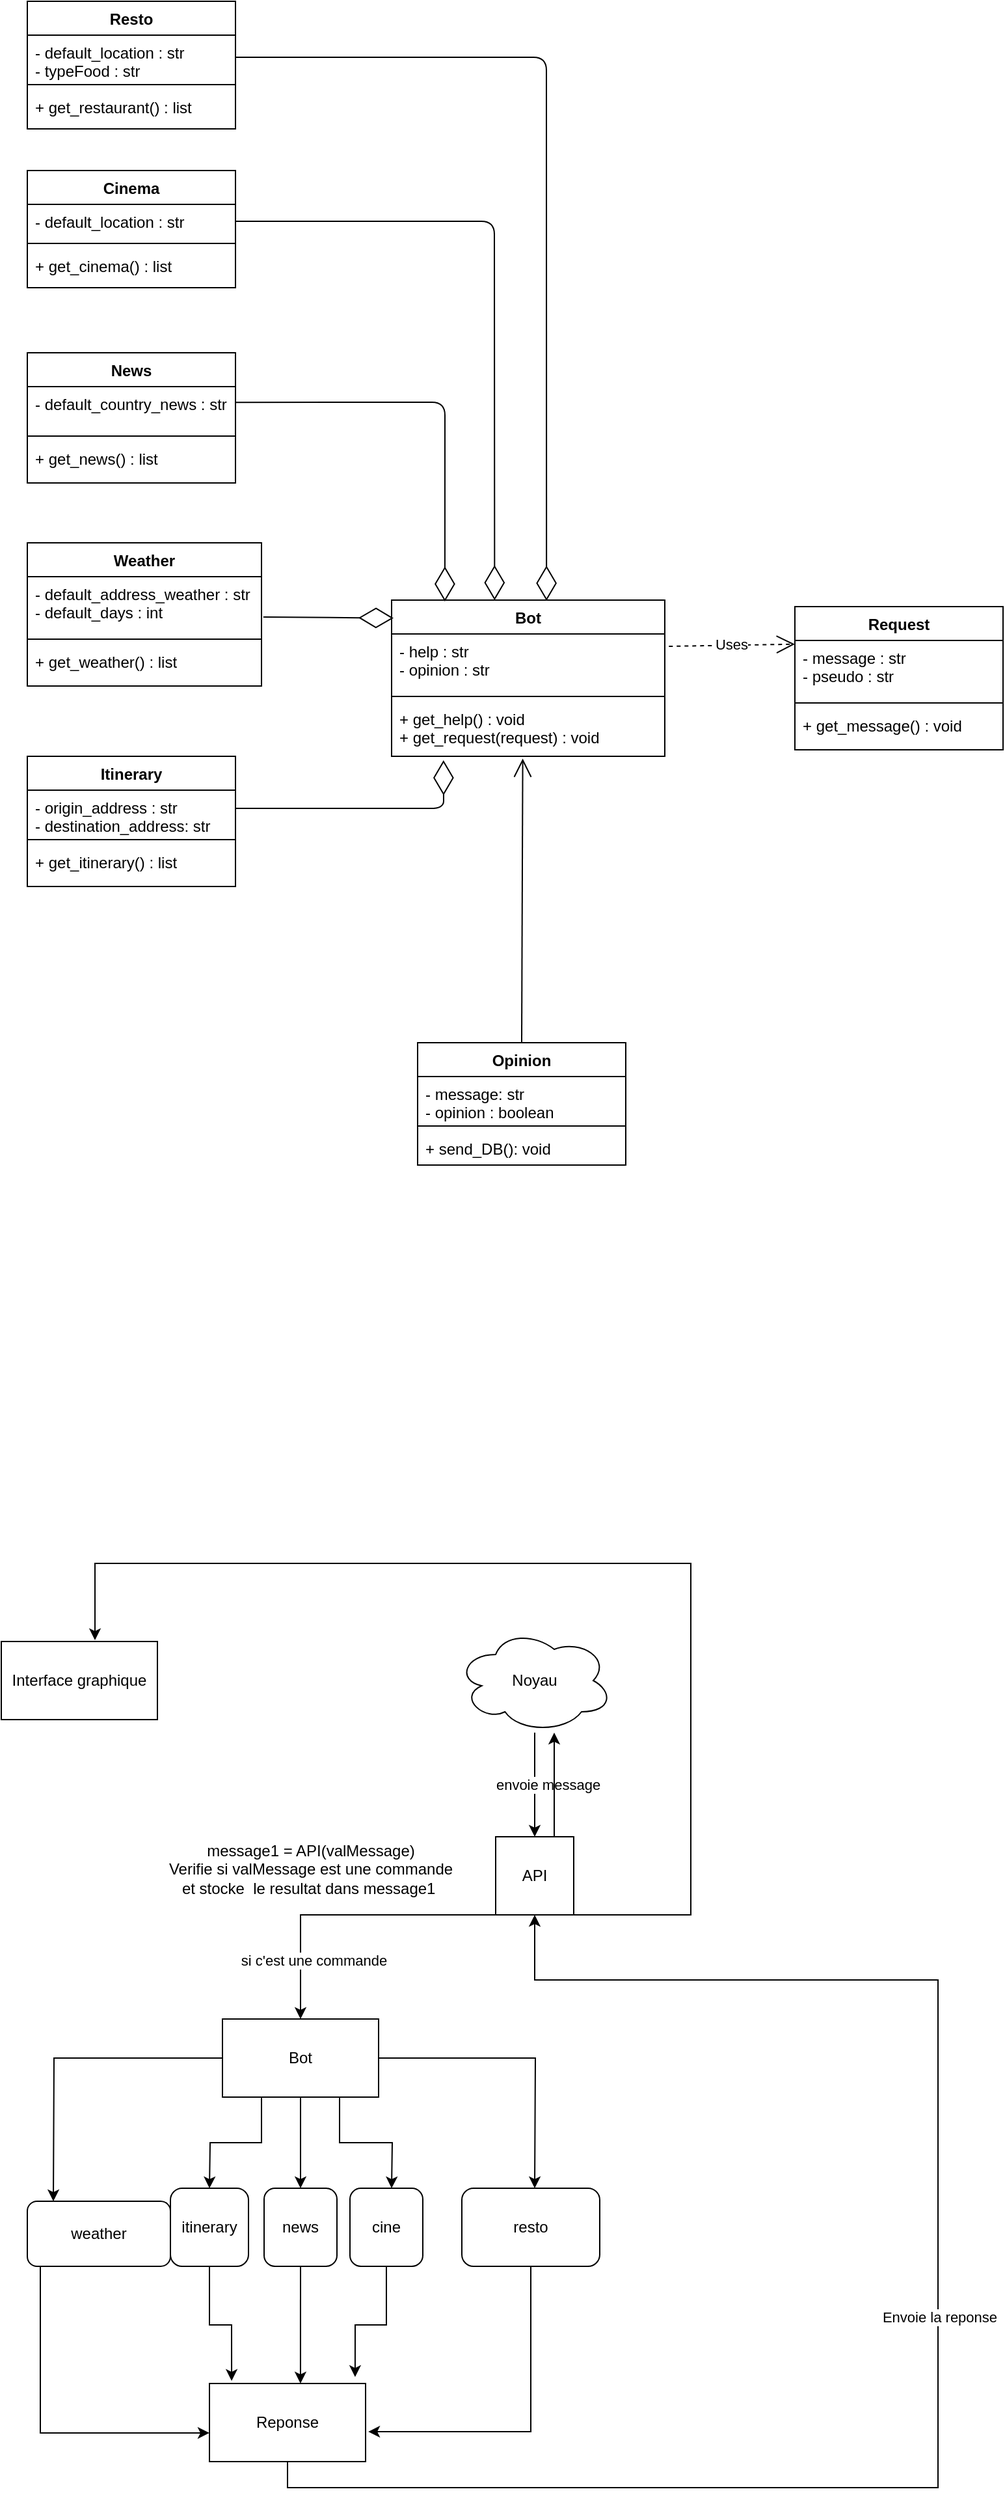 <mxfile>
    <diagram id="3w-gU8xa_7xzFjALwwKF" name="Page-1">
        <mxGraphModel dx="1054" dy="1886" grid="1" gridSize="10" guides="1" tooltips="1" connect="1" arrows="1" fold="1" page="1" pageScale="1" pageWidth="827" pageHeight="1169" background="none" math="0" shadow="0">
            <root>
                <mxCell id="0"/>
                <mxCell id="1" parent="0"/>
                <mxCell id="59" value="Interface graphique" style="rounded=0;whiteSpace=wrap;html=1;" parent="1" vertex="1">
                    <mxGeometry x="40" y="140" width="120" height="60" as="geometry"/>
                </mxCell>
                <mxCell id="63" value="envoie message" style="edgeStyle=orthogonalEdgeStyle;rounded=0;orthogonalLoop=1;jettySize=auto;html=1;" parent="1" source="84" target="64" edge="1">
                    <mxGeometry y="10" relative="1" as="geometry">
                        <mxPoint x="434" y="330" as="targetPoint"/>
                        <mxPoint x="434" y="210" as="sourcePoint"/>
                        <Array as="points"/>
                        <mxPoint as="offset"/>
                    </mxGeometry>
                </mxCell>
                <mxCell id="65" value="si c'est une commande" style="edgeStyle=orthogonalEdgeStyle;rounded=0;orthogonalLoop=1;jettySize=auto;html=1;exitX=0;exitY=1;exitDx=0;exitDy=0;entryX=0.5;entryY=0;entryDx=0;entryDy=0;" parent="1" source="64" target="67" edge="1">
                    <mxGeometry x="0.61" y="10" relative="1" as="geometry">
                        <mxPoint x="310" y="410" as="targetPoint"/>
                        <Array as="points">
                            <mxPoint x="270" y="350"/>
                        </Array>
                        <mxPoint as="offset"/>
                    </mxGeometry>
                </mxCell>
                <mxCell id="66" style="edgeStyle=orthogonalEdgeStyle;rounded=0;orthogonalLoop=1;jettySize=auto;html=1;exitX=1;exitY=1;exitDx=0;exitDy=0;entryX=0.6;entryY=-0.017;entryDx=0;entryDy=0;entryPerimeter=0;" parent="1" source="64" target="59" edge="1">
                    <mxGeometry relative="1" as="geometry">
                        <mxPoint x="570" y="70" as="targetPoint"/>
                        <Array as="points">
                            <mxPoint x="570" y="350"/>
                            <mxPoint x="570" y="80"/>
                            <mxPoint x="112" y="80"/>
                        </Array>
                    </mxGeometry>
                </mxCell>
                <mxCell id="93" style="edgeStyle=orthogonalEdgeStyle;rounded=0;orthogonalLoop=1;jettySize=auto;html=1;exitX=0.75;exitY=0;exitDx=0;exitDy=0;entryX=0.625;entryY=1;entryDx=0;entryDy=0;entryPerimeter=0;" parent="1" source="64" target="84" edge="1">
                    <mxGeometry relative="1" as="geometry"/>
                </mxCell>
                <mxCell id="64" value="API&lt;br&gt;" style="whiteSpace=wrap;html=1;aspect=fixed;" parent="1" vertex="1">
                    <mxGeometry x="420" y="290" width="60" height="60" as="geometry"/>
                </mxCell>
                <mxCell id="71" style="edgeStyle=orthogonalEdgeStyle;rounded=0;orthogonalLoop=1;jettySize=auto;html=1;" parent="1" source="67" edge="1">
                    <mxGeometry relative="1" as="geometry">
                        <mxPoint x="80" y="570" as="targetPoint"/>
                    </mxGeometry>
                </mxCell>
                <mxCell id="72" style="edgeStyle=orthogonalEdgeStyle;rounded=0;orthogonalLoop=1;jettySize=auto;html=1;" parent="1" source="67" edge="1">
                    <mxGeometry relative="1" as="geometry">
                        <mxPoint x="270" y="560" as="targetPoint"/>
                    </mxGeometry>
                </mxCell>
                <mxCell id="73" style="edgeStyle=orthogonalEdgeStyle;rounded=0;orthogonalLoop=1;jettySize=auto;html=1;" parent="1" source="67" edge="1">
                    <mxGeometry relative="1" as="geometry">
                        <mxPoint x="450" y="560" as="targetPoint"/>
                    </mxGeometry>
                </mxCell>
                <mxCell id="75" style="edgeStyle=orthogonalEdgeStyle;rounded=0;orthogonalLoop=1;jettySize=auto;html=1;exitX=0.25;exitY=1;exitDx=0;exitDy=0;" parent="1" source="67" edge="1">
                    <mxGeometry relative="1" as="geometry">
                        <mxPoint x="200" y="560" as="targetPoint"/>
                    </mxGeometry>
                </mxCell>
                <mxCell id="76" style="edgeStyle=orthogonalEdgeStyle;rounded=0;orthogonalLoop=1;jettySize=auto;html=1;exitX=0.75;exitY=1;exitDx=0;exitDy=0;" parent="1" source="67" edge="1">
                    <mxGeometry relative="1" as="geometry">
                        <mxPoint x="340" y="560" as="targetPoint"/>
                    </mxGeometry>
                </mxCell>
                <mxCell id="67" value="Bot" style="rounded=0;whiteSpace=wrap;html=1;" parent="1" vertex="1">
                    <mxGeometry x="210" y="430" width="120" height="60" as="geometry"/>
                </mxCell>
                <mxCell id="70" value="message1 = API(valMessage)&lt;br&gt;Verifie si valMessage est une commande et stocke&amp;nbsp; le resultat dans message1&amp;nbsp;" style="text;html=1;strokeColor=none;fillColor=none;align=center;verticalAlign=middle;whiteSpace=wrap;rounded=0;" parent="1" vertex="1">
                    <mxGeometry x="162" y="270" width="232" height="90" as="geometry"/>
                </mxCell>
                <mxCell id="86" style="edgeStyle=orthogonalEdgeStyle;rounded=0;orthogonalLoop=1;jettySize=auto;html=1;entryX=0;entryY=0.633;entryDx=0;entryDy=0;entryPerimeter=0;" parent="1" target="85" edge="1">
                    <mxGeometry relative="1" as="geometry">
                        <mxPoint x="190" y="750" as="targetPoint"/>
                        <Array as="points">
                            <mxPoint x="70" y="748"/>
                        </Array>
                        <mxPoint x="70" y="620" as="sourcePoint"/>
                    </mxGeometry>
                </mxCell>
                <mxCell id="74" value="weather" style="rounded=1;whiteSpace=wrap;html=1;" parent="1" vertex="1">
                    <mxGeometry x="60" y="570" width="110" height="50" as="geometry"/>
                </mxCell>
                <mxCell id="87" style="edgeStyle=orthogonalEdgeStyle;rounded=0;orthogonalLoop=1;jettySize=auto;html=1;exitX=0.5;exitY=1;exitDx=0;exitDy=0;entryX=0.142;entryY=-0.033;entryDx=0;entryDy=0;entryPerimeter=0;" parent="1" source="78" target="85" edge="1">
                    <mxGeometry relative="1" as="geometry"/>
                </mxCell>
                <mxCell id="78" value="itinerary" style="rounded=1;whiteSpace=wrap;html=1;" parent="1" vertex="1">
                    <mxGeometry x="170" y="560" width="60" height="60" as="geometry"/>
                </mxCell>
                <mxCell id="88" style="edgeStyle=orthogonalEdgeStyle;rounded=0;orthogonalLoop=1;jettySize=auto;html=1;exitX=0.5;exitY=1;exitDx=0;exitDy=0;entryX=0.583;entryY=0;entryDx=0;entryDy=0;entryPerimeter=0;" parent="1" source="79" target="85" edge="1">
                    <mxGeometry relative="1" as="geometry"/>
                </mxCell>
                <mxCell id="79" value="news" style="rounded=1;whiteSpace=wrap;html=1;" parent="1" vertex="1">
                    <mxGeometry x="242" y="560" width="56" height="60" as="geometry"/>
                </mxCell>
                <mxCell id="89" style="edgeStyle=orthogonalEdgeStyle;rounded=0;orthogonalLoop=1;jettySize=auto;html=1;exitX=0.5;exitY=1;exitDx=0;exitDy=0;entryX=0.933;entryY=-0.083;entryDx=0;entryDy=0;entryPerimeter=0;" parent="1" source="81" target="85" edge="1">
                    <mxGeometry relative="1" as="geometry"/>
                </mxCell>
                <mxCell id="81" value="cine" style="rounded=1;whiteSpace=wrap;html=1;" parent="1" vertex="1">
                    <mxGeometry x="308" y="560" width="56" height="60" as="geometry"/>
                </mxCell>
                <mxCell id="90" style="edgeStyle=orthogonalEdgeStyle;rounded=0;orthogonalLoop=1;jettySize=auto;html=1;exitX=0.5;exitY=1;exitDx=0;exitDy=0;entryX=1.017;entryY=0.617;entryDx=0;entryDy=0;entryPerimeter=0;" parent="1" source="82" target="85" edge="1">
                    <mxGeometry relative="1" as="geometry">
                        <Array as="points">
                            <mxPoint x="447" y="747"/>
                        </Array>
                    </mxGeometry>
                </mxCell>
                <mxCell id="82" value="resto" style="rounded=1;whiteSpace=wrap;html=1;" parent="1" vertex="1">
                    <mxGeometry x="394" y="560" width="106" height="60" as="geometry"/>
                </mxCell>
                <mxCell id="84" value="Noyau" style="ellipse;shape=cloud;whiteSpace=wrap;html=1;" parent="1" vertex="1">
                    <mxGeometry x="390" y="130" width="120" height="80" as="geometry"/>
                </mxCell>
                <mxCell id="91" style="edgeStyle=orthogonalEdgeStyle;rounded=0;orthogonalLoop=1;jettySize=auto;html=1;exitX=0.5;exitY=1;exitDx=0;exitDy=0;entryX=0.5;entryY=1;entryDx=0;entryDy=0;" parent="1" source="85" target="64" edge="1">
                    <mxGeometry relative="1" as="geometry">
                        <mxPoint x="580" y="670" as="targetPoint"/>
                        <Array as="points">
                            <mxPoint x="260" y="790"/>
                            <mxPoint x="760" y="790"/>
                            <mxPoint x="760" y="400"/>
                            <mxPoint x="450" y="400"/>
                        </Array>
                    </mxGeometry>
                </mxCell>
                <mxCell id="92" value="Envoie la reponse" style="edgeLabel;html=1;align=center;verticalAlign=middle;resizable=0;points=[];" parent="91" connectable="0" vertex="1">
                    <mxGeometry x="0.026" y="-1" relative="1" as="geometry">
                        <mxPoint as="offset"/>
                    </mxGeometry>
                </mxCell>
                <mxCell id="85" value="Reponse" style="rounded=0;whiteSpace=wrap;html=1;" parent="1" vertex="1">
                    <mxGeometry x="200" y="710" width="120" height="60" as="geometry"/>
                </mxCell>
                <mxCell id="160" value="Bot" style="swimlane;fontStyle=1;align=center;verticalAlign=top;childLayout=stackLayout;horizontal=1;startSize=26;horizontalStack=0;resizeParent=1;resizeParentMax=0;resizeLast=0;collapsible=1;marginBottom=0;" parent="1" vertex="1">
                    <mxGeometry x="340" y="-660" width="210" height="120" as="geometry"/>
                </mxCell>
                <mxCell id="161" value="- help : str&#10;- opinion : str" style="text;strokeColor=none;fillColor=none;align=left;verticalAlign=top;spacingLeft=4;spacingRight=4;overflow=hidden;rotatable=0;points=[[0,0.5],[1,0.5]];portConstraint=eastwest;" parent="160" vertex="1">
                    <mxGeometry y="26" width="210" height="44" as="geometry"/>
                </mxCell>
                <mxCell id="162" value="" style="line;strokeWidth=1;fillColor=none;align=left;verticalAlign=middle;spacingTop=-1;spacingLeft=3;spacingRight=3;rotatable=0;labelPosition=right;points=[];portConstraint=eastwest;" parent="160" vertex="1">
                    <mxGeometry y="70" width="210" height="8" as="geometry"/>
                </mxCell>
                <mxCell id="163" value="+ get_help() : void&#10;+ get_request(request) : void" style="text;strokeColor=none;fillColor=none;align=left;verticalAlign=top;spacingLeft=4;spacingRight=4;overflow=hidden;rotatable=0;points=[[0,0.5],[1,0.5]];portConstraint=eastwest;" parent="160" vertex="1">
                    <mxGeometry y="78" width="210" height="42" as="geometry"/>
                </mxCell>
                <mxCell id="164" value="Opinion" style="swimlane;fontStyle=1;align=center;verticalAlign=top;childLayout=stackLayout;horizontal=1;startSize=26;horizontalStack=0;resizeParent=1;resizeParentMax=0;resizeLast=0;collapsible=1;marginBottom=0;" parent="1" vertex="1">
                    <mxGeometry x="360" y="-320" width="160" height="94" as="geometry"/>
                </mxCell>
                <mxCell id="165" value="- message: str &#10;- opinion : boolean&#10;" style="text;strokeColor=none;fillColor=none;align=left;verticalAlign=top;spacingLeft=4;spacingRight=4;overflow=hidden;rotatable=0;points=[[0,0.5],[1,0.5]];portConstraint=eastwest;" parent="164" vertex="1">
                    <mxGeometry y="26" width="160" height="34" as="geometry"/>
                </mxCell>
                <mxCell id="166" value="" style="line;strokeWidth=1;fillColor=none;align=left;verticalAlign=middle;spacingTop=-1;spacingLeft=3;spacingRight=3;rotatable=0;labelPosition=right;points=[];portConstraint=eastwest;" parent="164" vertex="1">
                    <mxGeometry y="60" width="160" height="8" as="geometry"/>
                </mxCell>
                <mxCell id="167" value="+ send_DB(): void" style="text;strokeColor=none;fillColor=none;align=left;verticalAlign=top;spacingLeft=4;spacingRight=4;overflow=hidden;rotatable=0;points=[[0,0.5],[1,0.5]];portConstraint=eastwest;" parent="164" vertex="1">
                    <mxGeometry y="68" width="160" height="26" as="geometry"/>
                </mxCell>
                <mxCell id="168" value="" style="endArrow=open;endFill=1;endSize=12;html=1;exitX=0.5;exitY=0;exitDx=0;exitDy=0;entryX=0.48;entryY=1.042;entryDx=0;entryDy=0;entryPerimeter=0;" parent="1" source="164" target="163" edge="1">
                    <mxGeometry width="160" relative="1" as="geometry">
                        <mxPoint x="432" y="-320" as="sourcePoint"/>
                        <mxPoint x="432" y="-440" as="targetPoint"/>
                    </mxGeometry>
                </mxCell>
                <mxCell id="178" value="News" style="swimlane;fontStyle=1;align=center;verticalAlign=top;childLayout=stackLayout;horizontal=1;startSize=26;horizontalStack=0;resizeParent=1;resizeParentMax=0;resizeLast=0;collapsible=1;marginBottom=0;" parent="1" vertex="1">
                    <mxGeometry x="60" y="-850" width="160" height="100" as="geometry"/>
                </mxCell>
                <mxCell id="179" value="- default_country_news : str" style="text;strokeColor=none;fillColor=none;align=left;verticalAlign=top;spacingLeft=4;spacingRight=4;overflow=hidden;rotatable=0;points=[[0,0.5],[1,0.5]];portConstraint=eastwest;" parent="178" vertex="1">
                    <mxGeometry y="26" width="160" height="34" as="geometry"/>
                </mxCell>
                <mxCell id="180" value="" style="line;strokeWidth=1;fillColor=none;align=left;verticalAlign=middle;spacingTop=-1;spacingLeft=3;spacingRight=3;rotatable=0;labelPosition=right;points=[];portConstraint=eastwest;" parent="178" vertex="1">
                    <mxGeometry y="60" width="160" height="8" as="geometry"/>
                </mxCell>
                <mxCell id="181" value="+ get_news() : list" style="text;strokeColor=none;fillColor=none;align=left;verticalAlign=top;spacingLeft=4;spacingRight=4;overflow=hidden;rotatable=0;points=[[0,0.5],[1,0.5]];portConstraint=eastwest;" parent="178" vertex="1">
                    <mxGeometry y="68" width="160" height="32" as="geometry"/>
                </mxCell>
                <mxCell id="182" value="Weather" style="swimlane;fontStyle=1;align=center;verticalAlign=top;childLayout=stackLayout;horizontal=1;startSize=26;horizontalStack=0;resizeParent=1;resizeParentMax=0;resizeLast=0;collapsible=1;marginBottom=0;" parent="1" vertex="1">
                    <mxGeometry x="60" y="-704" width="180" height="110" as="geometry"/>
                </mxCell>
                <mxCell id="183" value="- default_address_weather : str&#10;- default_days : int&#10;" style="text;strokeColor=none;fillColor=none;align=left;verticalAlign=top;spacingLeft=4;spacingRight=4;overflow=hidden;rotatable=0;points=[[0,0.5],[1,0.5]];portConstraint=eastwest;" parent="182" vertex="1">
                    <mxGeometry y="26" width="180" height="44" as="geometry"/>
                </mxCell>
                <mxCell id="184" value="" style="line;strokeWidth=1;fillColor=none;align=left;verticalAlign=middle;spacingTop=-1;spacingLeft=3;spacingRight=3;rotatable=0;labelPosition=right;points=[];portConstraint=eastwest;" parent="182" vertex="1">
                    <mxGeometry y="70" width="180" height="8" as="geometry"/>
                </mxCell>
                <mxCell id="185" value="+ get_weather() : list" style="text;strokeColor=none;fillColor=none;align=left;verticalAlign=top;spacingLeft=4;spacingRight=4;overflow=hidden;rotatable=0;points=[[0,0.5],[1,0.5]];portConstraint=eastwest;" parent="182" vertex="1">
                    <mxGeometry y="78" width="180" height="32" as="geometry"/>
                </mxCell>
                <mxCell id="195" value="" style="endArrow=diamondThin;endFill=0;endSize=24;html=1;exitX=1.008;exitY=0.705;exitDx=0;exitDy=0;exitPerimeter=0;entryX=0.007;entryY=0.115;entryDx=0;entryDy=0;entryPerimeter=0;" parent="1" target="160" edge="1" source="183">
                    <mxGeometry width="160" relative="1" as="geometry">
                        <mxPoint x="240" y="-652" as="sourcePoint"/>
                        <mxPoint x="342" y="-652" as="targetPoint"/>
                    </mxGeometry>
                </mxCell>
                <mxCell id="196" value="" style="endArrow=diamondThin;endFill=0;endSize=24;html=1;entryX=0.567;entryY=0.004;entryDx=0;entryDy=0;exitX=1;exitY=0.5;exitDx=0;exitDy=0;entryPerimeter=0;" parent="1" source="222" target="160" edge="1">
                    <mxGeometry width="160" relative="1" as="geometry">
                        <mxPoint x="219.2" y="-1058.826" as="sourcePoint"/>
                        <mxPoint x="-20" y="-760" as="targetPoint"/>
                        <Array as="points">
                            <mxPoint x="459" y="-1077"/>
                        </Array>
                    </mxGeometry>
                </mxCell>
                <mxCell id="197" value="" style="endArrow=diamondThin;endFill=0;endSize=24;html=1;exitX=1;exitY=0.5;exitDx=0;exitDy=0;entryX=0.377;entryY=0.001;entryDx=0;entryDy=0;entryPerimeter=0;" parent="1" source="218" target="160" edge="1">
                    <mxGeometry width="160" relative="1" as="geometry">
                        <mxPoint x="223.36" y="-938.848" as="sourcePoint"/>
                        <mxPoint x="420" y="-660" as="targetPoint"/>
                        <Array as="points">
                            <mxPoint x="419" y="-951"/>
                        </Array>
                    </mxGeometry>
                </mxCell>
                <mxCell id="199" value="" style="endArrow=diamondThin;endFill=0;endSize=24;html=1;exitX=1;exitY=0.355;exitDx=0;exitDy=0;exitPerimeter=0;entryX=0.195;entryY=0.009;entryDx=0;entryDy=0;entryPerimeter=0;" parent="1" source="179" target="160" edge="1">
                    <mxGeometry width="160" relative="1" as="geometry">
                        <mxPoint x="150" y="-710" as="sourcePoint"/>
                        <mxPoint x="381" y="-660" as="targetPoint"/>
                        <Array as="points">
                            <mxPoint x="340" y="-812"/>
                            <mxPoint x="381" y="-812"/>
                        </Array>
                    </mxGeometry>
                </mxCell>
                <mxCell id="202" value="Itinerary" style="swimlane;fontStyle=1;align=center;verticalAlign=top;childLayout=stackLayout;horizontal=1;startSize=26;horizontalStack=0;resizeParent=1;resizeParentMax=0;resizeLast=0;collapsible=1;marginBottom=0;" parent="1" vertex="1">
                    <mxGeometry x="60" y="-540" width="160" height="100" as="geometry"/>
                </mxCell>
                <mxCell id="203" value="- origin_address : str&#10;- destination_address: str" style="text;strokeColor=none;fillColor=none;align=left;verticalAlign=top;spacingLeft=4;spacingRight=4;overflow=hidden;rotatable=0;points=[[0,0.5],[1,0.5]];portConstraint=eastwest;" parent="202" vertex="1">
                    <mxGeometry y="26" width="160" height="34" as="geometry"/>
                </mxCell>
                <mxCell id="204" value="" style="line;strokeWidth=1;fillColor=none;align=left;verticalAlign=middle;spacingTop=-1;spacingLeft=3;spacingRight=3;rotatable=0;labelPosition=right;points=[];portConstraint=eastwest;" parent="202" vertex="1">
                    <mxGeometry y="60" width="160" height="8" as="geometry"/>
                </mxCell>
                <mxCell id="205" value="+ get_itinerary() : list&#10;" style="text;strokeColor=none;fillColor=none;align=left;verticalAlign=top;spacingLeft=4;spacingRight=4;overflow=hidden;rotatable=0;points=[[0,0.5],[1,0.5]];portConstraint=eastwest;" parent="202" vertex="1">
                    <mxGeometry y="68" width="160" height="32" as="geometry"/>
                </mxCell>
                <mxCell id="217" value="Cinema" style="swimlane;fontStyle=1;align=center;verticalAlign=top;childLayout=stackLayout;horizontal=1;startSize=26;horizontalStack=0;resizeParent=1;resizeParentMax=0;resizeLast=0;collapsible=1;marginBottom=0;" parent="1" vertex="1">
                    <mxGeometry x="60" y="-990" width="160" height="90" as="geometry"/>
                </mxCell>
                <mxCell id="218" value="- default_location : str" style="text;strokeColor=none;fillColor=none;align=left;verticalAlign=top;spacingLeft=4;spacingRight=4;overflow=hidden;rotatable=0;points=[[0,0.5],[1,0.5]];portConstraint=eastwest;" parent="217" vertex="1">
                    <mxGeometry y="26" width="160" height="26" as="geometry"/>
                </mxCell>
                <mxCell id="219" value="" style="line;strokeWidth=1;fillColor=none;align=left;verticalAlign=middle;spacingTop=-1;spacingLeft=3;spacingRight=3;rotatable=0;labelPosition=right;points=[];portConstraint=eastwest;" parent="217" vertex="1">
                    <mxGeometry y="52" width="160" height="8" as="geometry"/>
                </mxCell>
                <mxCell id="220" value="+ get_cinema() : list" style="text;strokeColor=none;fillColor=none;align=left;verticalAlign=top;spacingLeft=4;spacingRight=4;overflow=hidden;rotatable=0;points=[[0,0.5],[1,0.5]];portConstraint=eastwest;" parent="217" vertex="1">
                    <mxGeometry y="60" width="160" height="30" as="geometry"/>
                </mxCell>
                <mxCell id="221" value="Resto" style="swimlane;fontStyle=1;align=center;verticalAlign=top;childLayout=stackLayout;horizontal=1;startSize=26;horizontalStack=0;resizeParent=1;resizeParentMax=0;resizeLast=0;collapsible=1;marginBottom=0;" parent="1" vertex="1">
                    <mxGeometry x="60" y="-1120" width="160" height="98" as="geometry"/>
                </mxCell>
                <mxCell id="222" value="- default_location : str&#10;- typeFood : str" style="text;strokeColor=none;fillColor=none;align=left;verticalAlign=top;spacingLeft=4;spacingRight=4;overflow=hidden;rotatable=0;points=[[0,0.5],[1,0.5]];portConstraint=eastwest;" parent="221" vertex="1">
                    <mxGeometry y="26" width="160" height="34" as="geometry"/>
                </mxCell>
                <mxCell id="223" value="" style="line;strokeWidth=1;fillColor=none;align=left;verticalAlign=middle;spacingTop=-1;spacingLeft=3;spacingRight=3;rotatable=0;labelPosition=right;points=[];portConstraint=eastwest;" parent="221" vertex="1">
                    <mxGeometry y="60" width="160" height="8" as="geometry"/>
                </mxCell>
                <mxCell id="224" value="+ get_restaurant() : list" style="text;strokeColor=none;fillColor=none;align=left;verticalAlign=top;spacingLeft=4;spacingRight=4;overflow=hidden;rotatable=0;points=[[0,0.5],[1,0.5]];portConstraint=eastwest;" parent="221" vertex="1">
                    <mxGeometry y="68" width="160" height="30" as="geometry"/>
                </mxCell>
                <mxCell id="225" value="" style="endArrow=diamondThin;endFill=0;endSize=24;html=1;entryX=0.19;entryY=1.072;entryDx=0;entryDy=0;entryPerimeter=0;" parent="1" edge="1" target="163">
                    <mxGeometry width="160" relative="1" as="geometry">
                        <mxPoint x="220" y="-500" as="sourcePoint"/>
                        <mxPoint x="340" y="-510" as="targetPoint"/>
                        <Array as="points">
                            <mxPoint x="380" y="-500"/>
                        </Array>
                    </mxGeometry>
                </mxCell>
                <mxCell id="226" value="Request" style="swimlane;fontStyle=1;align=center;verticalAlign=top;childLayout=stackLayout;horizontal=1;startSize=26;horizontalStack=0;resizeParent=1;resizeParentMax=0;resizeLast=0;collapsible=1;marginBottom=0;" parent="1" vertex="1">
                    <mxGeometry x="650" y="-655" width="160" height="110" as="geometry"/>
                </mxCell>
                <mxCell id="227" value="- message : str&#10;- pseudo : str&#10;" style="text;strokeColor=none;fillColor=none;align=left;verticalAlign=top;spacingLeft=4;spacingRight=4;overflow=hidden;rotatable=0;points=[[0,0.5],[1,0.5]];portConstraint=eastwest;" parent="226" vertex="1">
                    <mxGeometry y="26" width="160" height="44" as="geometry"/>
                </mxCell>
                <mxCell id="228" value="" style="line;strokeWidth=1;fillColor=none;align=left;verticalAlign=middle;spacingTop=-1;spacingLeft=3;spacingRight=3;rotatable=0;labelPosition=right;points=[];portConstraint=eastwest;" parent="226" vertex="1">
                    <mxGeometry y="70" width="160" height="8" as="geometry"/>
                </mxCell>
                <mxCell id="229" value="+ get_message() : void " style="text;strokeColor=none;fillColor=none;align=left;verticalAlign=top;spacingLeft=4;spacingRight=4;overflow=hidden;rotatable=0;points=[[0,0.5],[1,0.5]];portConstraint=eastwest;" parent="226" vertex="1">
                    <mxGeometry y="78" width="160" height="32" as="geometry"/>
                </mxCell>
                <mxCell id="232" value="Uses" style="endArrow=open;endSize=12;dashed=1;html=1;exitX=1.015;exitY=0.216;exitDx=0;exitDy=0;exitPerimeter=0;entryX=0;entryY=0.065;entryDx=0;entryDy=0;entryPerimeter=0;" parent="1" source="161" target="227" edge="1">
                    <mxGeometry x="-0.016" y="1" width="160" relative="1" as="geometry">
                        <mxPoint x="550" y="-580" as="sourcePoint"/>
                        <mxPoint x="638" y="-580" as="targetPoint"/>
                        <mxPoint as="offset"/>
                        <Array as="points"/>
                    </mxGeometry>
                </mxCell>
            </root>
        </mxGraphModel>
    </diagram>
</mxfile>